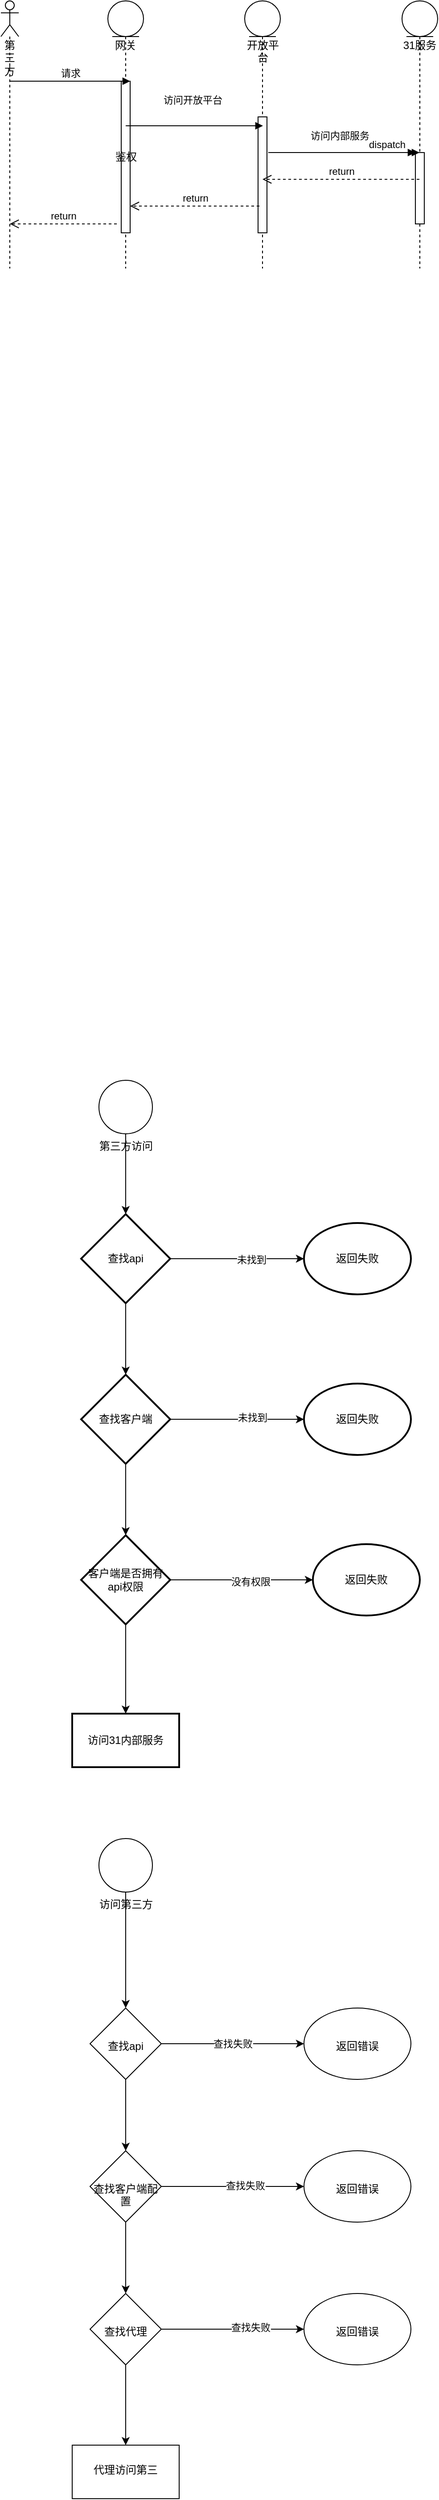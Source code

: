 <mxfile version="14.4.5" type="github">
  <diagram id="r5umxBR1MO3i9Swh8Mfo" name="第 1 页">
    <mxGraphModel dx="1422" dy="1941" grid="1" gridSize="10" guides="1" tooltips="1" connect="1" arrows="1" fold="1" page="1" pageScale="1" pageWidth="827" pageHeight="1169" math="0" shadow="0">
      <root>
        <mxCell id="0" />
        <mxCell id="1" parent="0" />
        <mxCell id="_dm25giHvy8EGH1Nbq3g-23" value="" style="edgeStyle=orthogonalEdgeStyle;rounded=0;orthogonalLoop=1;jettySize=auto;html=1;" parent="1" source="_dm25giHvy8EGH1Nbq3g-2" target="_dm25giHvy8EGH1Nbq3g-4" edge="1">
          <mxGeometry relative="1" as="geometry" />
        </mxCell>
        <mxCell id="_dm25giHvy8EGH1Nbq3g-2" value="第三方访问" style="verticalLabelPosition=bottom;verticalAlign=top;html=1;shape=mxgraph.flowchart.on-page_reference;" parent="1" vertex="1">
          <mxGeometry x="210" y="640" width="60" height="60" as="geometry" />
        </mxCell>
        <mxCell id="_dm25giHvy8EGH1Nbq3g-9" value="" style="edgeStyle=orthogonalEdgeStyle;rounded=0;orthogonalLoop=1;jettySize=auto;html=1;" parent="1" source="_dm25giHvy8EGH1Nbq3g-4" target="_dm25giHvy8EGH1Nbq3g-8" edge="1">
          <mxGeometry relative="1" as="geometry" />
        </mxCell>
        <mxCell id="_dm25giHvy8EGH1Nbq3g-10" value="未找到" style="edgeLabel;html=1;align=center;verticalAlign=middle;resizable=0;points=[];" parent="_dm25giHvy8EGH1Nbq3g-9" vertex="1" connectable="0">
          <mxGeometry x="0.213" y="-1" relative="1" as="geometry">
            <mxPoint as="offset" />
          </mxGeometry>
        </mxCell>
        <mxCell id="_dm25giHvy8EGH1Nbq3g-12" value="" style="edgeStyle=orthogonalEdgeStyle;rounded=0;orthogonalLoop=1;jettySize=auto;html=1;" parent="1" source="_dm25giHvy8EGH1Nbq3g-4" target="_dm25giHvy8EGH1Nbq3g-11" edge="1">
          <mxGeometry relative="1" as="geometry" />
        </mxCell>
        <mxCell id="_dm25giHvy8EGH1Nbq3g-4" value="查找api" style="strokeWidth=2;html=1;shape=mxgraph.flowchart.decision;whiteSpace=wrap;" parent="1" vertex="1">
          <mxGeometry x="190" y="790" width="100" height="100" as="geometry" />
        </mxCell>
        <mxCell id="_dm25giHvy8EGH1Nbq3g-8" value="返回失败" style="ellipse;whiteSpace=wrap;html=1;strokeWidth=2;" parent="1" vertex="1">
          <mxGeometry x="440" y="800" width="120" height="80" as="geometry" />
        </mxCell>
        <mxCell id="_dm25giHvy8EGH1Nbq3g-14" value="" style="edgeStyle=orthogonalEdgeStyle;rounded=0;orthogonalLoop=1;jettySize=auto;html=1;" parent="1" source="_dm25giHvy8EGH1Nbq3g-11" target="_dm25giHvy8EGH1Nbq3g-13" edge="1">
          <mxGeometry relative="1" as="geometry" />
        </mxCell>
        <mxCell id="_dm25giHvy8EGH1Nbq3g-15" value="未找到" style="edgeLabel;html=1;align=center;verticalAlign=middle;resizable=0;points=[];" parent="_dm25giHvy8EGH1Nbq3g-14" vertex="1" connectable="0">
          <mxGeometry x="0.227" y="2" relative="1" as="geometry">
            <mxPoint as="offset" />
          </mxGeometry>
        </mxCell>
        <mxCell id="_dm25giHvy8EGH1Nbq3g-17" value="" style="edgeStyle=orthogonalEdgeStyle;rounded=0;orthogonalLoop=1;jettySize=auto;html=1;" parent="1" source="_dm25giHvy8EGH1Nbq3g-11" target="_dm25giHvy8EGH1Nbq3g-16" edge="1">
          <mxGeometry relative="1" as="geometry" />
        </mxCell>
        <mxCell id="_dm25giHvy8EGH1Nbq3g-11" value="查找客户端" style="strokeWidth=2;html=1;shape=mxgraph.flowchart.decision;whiteSpace=wrap;" parent="1" vertex="1">
          <mxGeometry x="190" y="970" width="100" height="100" as="geometry" />
        </mxCell>
        <mxCell id="_dm25giHvy8EGH1Nbq3g-13" value="返回失败" style="ellipse;whiteSpace=wrap;html=1;strokeWidth=2;" parent="1" vertex="1">
          <mxGeometry x="440" y="980" width="120" height="80" as="geometry" />
        </mxCell>
        <mxCell id="_dm25giHvy8EGH1Nbq3g-19" value="" style="edgeStyle=orthogonalEdgeStyle;rounded=0;orthogonalLoop=1;jettySize=auto;html=1;" parent="1" source="_dm25giHvy8EGH1Nbq3g-16" target="_dm25giHvy8EGH1Nbq3g-18" edge="1">
          <mxGeometry relative="1" as="geometry" />
        </mxCell>
        <mxCell id="_dm25giHvy8EGH1Nbq3g-20" value="没有权限" style="edgeLabel;html=1;align=center;verticalAlign=middle;resizable=0;points=[];" parent="_dm25giHvy8EGH1Nbq3g-19" vertex="1" connectable="0">
          <mxGeometry x="0.125" y="-2" relative="1" as="geometry">
            <mxPoint as="offset" />
          </mxGeometry>
        </mxCell>
        <mxCell id="_dm25giHvy8EGH1Nbq3g-22" value="" style="edgeStyle=orthogonalEdgeStyle;rounded=0;orthogonalLoop=1;jettySize=auto;html=1;" parent="1" source="_dm25giHvy8EGH1Nbq3g-16" target="_dm25giHvy8EGH1Nbq3g-21" edge="1">
          <mxGeometry relative="1" as="geometry" />
        </mxCell>
        <mxCell id="_dm25giHvy8EGH1Nbq3g-16" value="客户端是否拥有api权限" style="strokeWidth=2;html=1;shape=mxgraph.flowchart.decision;whiteSpace=wrap;" parent="1" vertex="1">
          <mxGeometry x="190" y="1150" width="100" height="100" as="geometry" />
        </mxCell>
        <mxCell id="_dm25giHvy8EGH1Nbq3g-18" value="返回失败" style="ellipse;whiteSpace=wrap;html=1;strokeWidth=2;" parent="1" vertex="1">
          <mxGeometry x="450" y="1160" width="120" height="80" as="geometry" />
        </mxCell>
        <mxCell id="_dm25giHvy8EGH1Nbq3g-21" value="访问31内部服务" style="whiteSpace=wrap;html=1;strokeWidth=2;" parent="1" vertex="1">
          <mxGeometry x="180" y="1350" width="120" height="60" as="geometry" />
        </mxCell>
        <mxCell id="_dm25giHvy8EGH1Nbq3g-26" value="" style="edgeStyle=orthogonalEdgeStyle;rounded=0;orthogonalLoop=1;jettySize=auto;html=1;" parent="1" source="_dm25giHvy8EGH1Nbq3g-24" target="_dm25giHvy8EGH1Nbq3g-25" edge="1">
          <mxGeometry relative="1" as="geometry" />
        </mxCell>
        <mxCell id="_dm25giHvy8EGH1Nbq3g-24" value="访问第三方" style="verticalLabelPosition=bottom;verticalAlign=top;html=1;shape=mxgraph.flowchart.on-page_reference;" parent="1" vertex="1">
          <mxGeometry x="210" y="1490" width="60" height="60" as="geometry" />
        </mxCell>
        <mxCell id="_dm25giHvy8EGH1Nbq3g-28" value="查找失败" style="edgeStyle=orthogonalEdgeStyle;rounded=0;orthogonalLoop=1;jettySize=auto;html=1;" parent="1" source="_dm25giHvy8EGH1Nbq3g-25" target="_dm25giHvy8EGH1Nbq3g-27" edge="1">
          <mxGeometry relative="1" as="geometry">
            <Array as="points">
              <mxPoint x="350" y="1720" />
              <mxPoint x="350" y="1720" />
            </Array>
          </mxGeometry>
        </mxCell>
        <mxCell id="_dm25giHvy8EGH1Nbq3g-31" value="" style="edgeStyle=orthogonalEdgeStyle;rounded=0;orthogonalLoop=1;jettySize=auto;html=1;" parent="1" source="_dm25giHvy8EGH1Nbq3g-25" target="_dm25giHvy8EGH1Nbq3g-30" edge="1">
          <mxGeometry relative="1" as="geometry" />
        </mxCell>
        <mxCell id="_dm25giHvy8EGH1Nbq3g-25" value="&lt;br&gt;&lt;br&gt;查找api" style="rhombus;whiteSpace=wrap;html=1;verticalAlign=top;" parent="1" vertex="1">
          <mxGeometry x="200" y="1680" width="80" height="80" as="geometry" />
        </mxCell>
        <mxCell id="_dm25giHvy8EGH1Nbq3g-27" value="&lt;br&gt;&lt;br&gt;返回错误" style="ellipse;whiteSpace=wrap;html=1;verticalAlign=top;" parent="1" vertex="1">
          <mxGeometry x="440" y="1680" width="120" height="80" as="geometry" />
        </mxCell>
        <mxCell id="_dm25giHvy8EGH1Nbq3g-33" value="" style="edgeStyle=orthogonalEdgeStyle;rounded=0;orthogonalLoop=1;jettySize=auto;html=1;" parent="1" source="_dm25giHvy8EGH1Nbq3g-30" target="_dm25giHvy8EGH1Nbq3g-32" edge="1">
          <mxGeometry relative="1" as="geometry" />
        </mxCell>
        <mxCell id="_dm25giHvy8EGH1Nbq3g-34" value="查找失败" style="edgeLabel;html=1;align=center;verticalAlign=middle;resizable=0;points=[];" parent="_dm25giHvy8EGH1Nbq3g-33" vertex="1" connectable="0">
          <mxGeometry x="0.175" y="1" relative="1" as="geometry">
            <mxPoint as="offset" />
          </mxGeometry>
        </mxCell>
        <mxCell id="_dm25giHvy8EGH1Nbq3g-36" value="" style="edgeStyle=orthogonalEdgeStyle;rounded=0;orthogonalLoop=1;jettySize=auto;html=1;" parent="1" source="_dm25giHvy8EGH1Nbq3g-30" target="_dm25giHvy8EGH1Nbq3g-35" edge="1">
          <mxGeometry relative="1" as="geometry" />
        </mxCell>
        <mxCell id="_dm25giHvy8EGH1Nbq3g-30" value="&lt;br&gt;&lt;br&gt;查找客户端配置" style="rhombus;whiteSpace=wrap;html=1;verticalAlign=top;" parent="1" vertex="1">
          <mxGeometry x="200" y="1840" width="80" height="80" as="geometry" />
        </mxCell>
        <mxCell id="_dm25giHvy8EGH1Nbq3g-32" value="&lt;br&gt;&lt;br&gt;返回错误" style="ellipse;whiteSpace=wrap;html=1;verticalAlign=top;" parent="1" vertex="1">
          <mxGeometry x="440" y="1840" width="120" height="80" as="geometry" />
        </mxCell>
        <mxCell id="_dm25giHvy8EGH1Nbq3g-38" value="" style="edgeStyle=orthogonalEdgeStyle;rounded=0;orthogonalLoop=1;jettySize=auto;html=1;" parent="1" source="_dm25giHvy8EGH1Nbq3g-35" target="_dm25giHvy8EGH1Nbq3g-37" edge="1">
          <mxGeometry relative="1" as="geometry" />
        </mxCell>
        <mxCell id="_dm25giHvy8EGH1Nbq3g-39" value="查找失败" style="edgeLabel;html=1;align=center;verticalAlign=middle;resizable=0;points=[];" parent="_dm25giHvy8EGH1Nbq3g-38" vertex="1" connectable="0">
          <mxGeometry x="0.25" y="2" relative="1" as="geometry">
            <mxPoint as="offset" />
          </mxGeometry>
        </mxCell>
        <mxCell id="_dm25giHvy8EGH1Nbq3g-41" value="" style="edgeStyle=orthogonalEdgeStyle;rounded=0;orthogonalLoop=1;jettySize=auto;html=1;" parent="1" source="_dm25giHvy8EGH1Nbq3g-35" target="_dm25giHvy8EGH1Nbq3g-40" edge="1">
          <mxGeometry relative="1" as="geometry" />
        </mxCell>
        <mxCell id="_dm25giHvy8EGH1Nbq3g-35" value="&lt;br&gt;&lt;br&gt;查找代理" style="rhombus;whiteSpace=wrap;html=1;verticalAlign=top;" parent="1" vertex="1">
          <mxGeometry x="200" y="2000" width="80" height="80" as="geometry" />
        </mxCell>
        <mxCell id="_dm25giHvy8EGH1Nbq3g-37" value="&lt;br&gt;&lt;br&gt;返回错误" style="ellipse;whiteSpace=wrap;html=1;verticalAlign=top;" parent="1" vertex="1">
          <mxGeometry x="440" y="2000" width="120" height="80" as="geometry" />
        </mxCell>
        <mxCell id="_dm25giHvy8EGH1Nbq3g-40" value="&lt;br&gt;代理访问第三" style="whiteSpace=wrap;html=1;verticalAlign=top;" parent="1" vertex="1">
          <mxGeometry x="180" y="2170" width="120" height="60" as="geometry" />
        </mxCell>
        <mxCell id="p3LBFmmlEpDV6VU3JNH3-2" value="第三方" style="shape=umlLifeline;participant=umlActor;perimeter=lifelinePerimeter;whiteSpace=wrap;html=1;container=1;collapsible=0;recursiveResize=0;verticalAlign=top;spacingTop=36;outlineConnect=0;" vertex="1" parent="1">
          <mxGeometry x="100" y="-570" width="20" height="300" as="geometry" />
        </mxCell>
        <mxCell id="p3LBFmmlEpDV6VU3JNH3-3" value="网关" style="shape=umlLifeline;participant=umlEntity;perimeter=lifelinePerimeter;whiteSpace=wrap;html=1;container=1;collapsible=0;recursiveResize=0;verticalAlign=top;spacingTop=36;outlineConnect=0;" vertex="1" parent="1">
          <mxGeometry x="220" y="-570" width="40" height="300" as="geometry" />
        </mxCell>
        <mxCell id="p3LBFmmlEpDV6VU3JNH3-10" value="鉴权" style="html=1;points=[];perimeter=orthogonalPerimeter;" vertex="1" parent="p3LBFmmlEpDV6VU3JNH3-3">
          <mxGeometry x="15" y="90" width="10" height="170" as="geometry" />
        </mxCell>
        <mxCell id="p3LBFmmlEpDV6VU3JNH3-4" value="开放平台" style="shape=umlLifeline;participant=umlEntity;perimeter=lifelinePerimeter;whiteSpace=wrap;html=1;container=1;collapsible=0;recursiveResize=0;verticalAlign=top;spacingTop=36;outlineConnect=0;" vertex="1" parent="1">
          <mxGeometry x="373.5" y="-570" width="40" height="300" as="geometry" />
        </mxCell>
        <mxCell id="p3LBFmmlEpDV6VU3JNH3-13" value="" style="html=1;points=[];perimeter=orthogonalPerimeter;" vertex="1" parent="p3LBFmmlEpDV6VU3JNH3-4">
          <mxGeometry x="15" y="130" width="10" height="130" as="geometry" />
        </mxCell>
        <mxCell id="p3LBFmmlEpDV6VU3JNH3-5" value="31服务" style="shape=umlLifeline;participant=umlEntity;perimeter=lifelinePerimeter;whiteSpace=wrap;html=1;container=1;collapsible=0;recursiveResize=0;verticalAlign=top;spacingTop=36;outlineConnect=0;" vertex="1" parent="1">
          <mxGeometry x="550" y="-570" width="40" height="300" as="geometry" />
        </mxCell>
        <mxCell id="p3LBFmmlEpDV6VU3JNH3-20" value="" style="html=1;points=[];perimeter=orthogonalPerimeter;" vertex="1" parent="p3LBFmmlEpDV6VU3JNH3-5">
          <mxGeometry x="15" y="170" width="10" height="80" as="geometry" />
        </mxCell>
        <mxCell id="p3LBFmmlEpDV6VU3JNH3-11" value="请求" style="html=1;verticalAlign=bottom;endArrow=block;entryX=1;entryY=0;" edge="1" target="p3LBFmmlEpDV6VU3JNH3-10" parent="1" source="p3LBFmmlEpDV6VU3JNH3-2">
          <mxGeometry relative="1" as="geometry">
            <mxPoint x="290" y="-480" as="sourcePoint" />
          </mxGeometry>
        </mxCell>
        <mxCell id="p3LBFmmlEpDV6VU3JNH3-14" value="访问开放平台" style="html=1;verticalAlign=bottom;endArrow=block;" edge="1" parent="1" source="p3LBFmmlEpDV6VU3JNH3-3">
          <mxGeometry x="-0.033" y="20" relative="1" as="geometry">
            <mxPoint x="459" y="-430" as="sourcePoint" />
            <mxPoint x="394" y="-430" as="targetPoint" />
            <mxPoint as="offset" />
          </mxGeometry>
        </mxCell>
        <mxCell id="p3LBFmmlEpDV6VU3JNH3-16" value="访问内部服务" style="html=1;verticalAlign=bottom;endArrow=block;" edge="1" parent="1" target="p3LBFmmlEpDV6VU3JNH3-5">
          <mxGeometry x="-0.056" y="10" width="80" relative="1" as="geometry">
            <mxPoint x="400" y="-400" as="sourcePoint" />
            <mxPoint x="480" y="-400" as="targetPoint" />
            <mxPoint as="offset" />
          </mxGeometry>
        </mxCell>
        <mxCell id="p3LBFmmlEpDV6VU3JNH3-21" value="dispatch" style="html=1;verticalAlign=bottom;endArrow=block;entryX=0;entryY=0;" edge="1" target="p3LBFmmlEpDV6VU3JNH3-20" parent="1">
          <mxGeometry relative="1" as="geometry">
            <mxPoint x="500" y="-400" as="sourcePoint" />
          </mxGeometry>
        </mxCell>
        <mxCell id="p3LBFmmlEpDV6VU3JNH3-27" value="return" style="html=1;verticalAlign=bottom;endArrow=open;dashed=1;endSize=8;" edge="1" parent="1" source="p3LBFmmlEpDV6VU3JNH3-5" target="p3LBFmmlEpDV6VU3JNH3-4">
          <mxGeometry relative="1" as="geometry">
            <mxPoint x="450" y="-380" as="sourcePoint" />
            <mxPoint x="370" y="-380" as="targetPoint" />
            <Array as="points">
              <mxPoint x="530" y="-370" />
            </Array>
          </mxGeometry>
        </mxCell>
        <mxCell id="p3LBFmmlEpDV6VU3JNH3-28" value="return" style="html=1;verticalAlign=bottom;endArrow=open;dashed=1;endSize=8;" edge="1" parent="1" target="p3LBFmmlEpDV6VU3JNH3-10">
          <mxGeometry relative="1" as="geometry">
            <mxPoint x="390" y="-340" as="sourcePoint" />
            <mxPoint x="310" y="-340" as="targetPoint" />
          </mxGeometry>
        </mxCell>
        <mxCell id="p3LBFmmlEpDV6VU3JNH3-30" value="return" style="html=1;verticalAlign=bottom;endArrow=open;dashed=1;endSize=8;" edge="1" parent="1" target="p3LBFmmlEpDV6VU3JNH3-2">
          <mxGeometry relative="1" as="geometry">
            <mxPoint x="230" y="-320" as="sourcePoint" />
            <mxPoint x="150" y="-320" as="targetPoint" />
          </mxGeometry>
        </mxCell>
      </root>
    </mxGraphModel>
  </diagram>
</mxfile>
